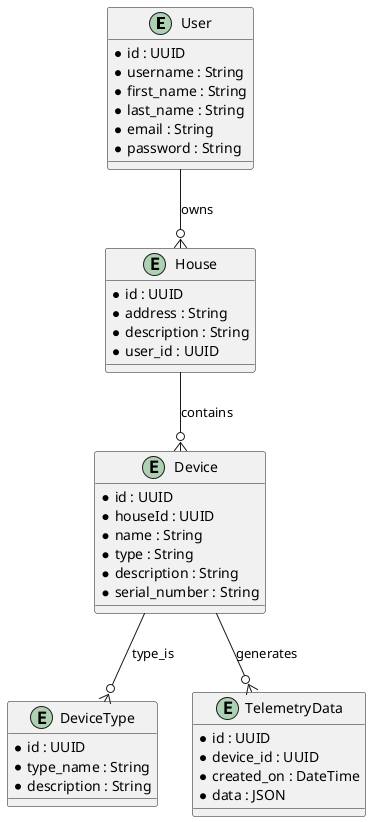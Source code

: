 @startuml
entity "User" as user {
  * id : UUID
  * username : String
  * first_name : String
  * last_name : String
  * email : String
  * password : String
}

entity "House" as house {
  * id : UUID
  * address : String
  * description : String
  * user_id : UUID
}

entity "Device" as device {
  * id : UUID
  * houseId : UUID
  * name : String
  * type : String
  * description : String
  * serial_number : String
}

entity "DeviceType" as deviceType {
  * id : UUID
  * type_name : String
  * description : String
}

entity "TelemetryData" as telemetryData {
  * id : UUID
  * device_id : UUID
  * created_on : DateTime
  * data : JSON
}

user --o{ house : owns
house --o{ device : contains
device --o{ telemetryData : generates
device --o{ deviceType : type_is
@enduml